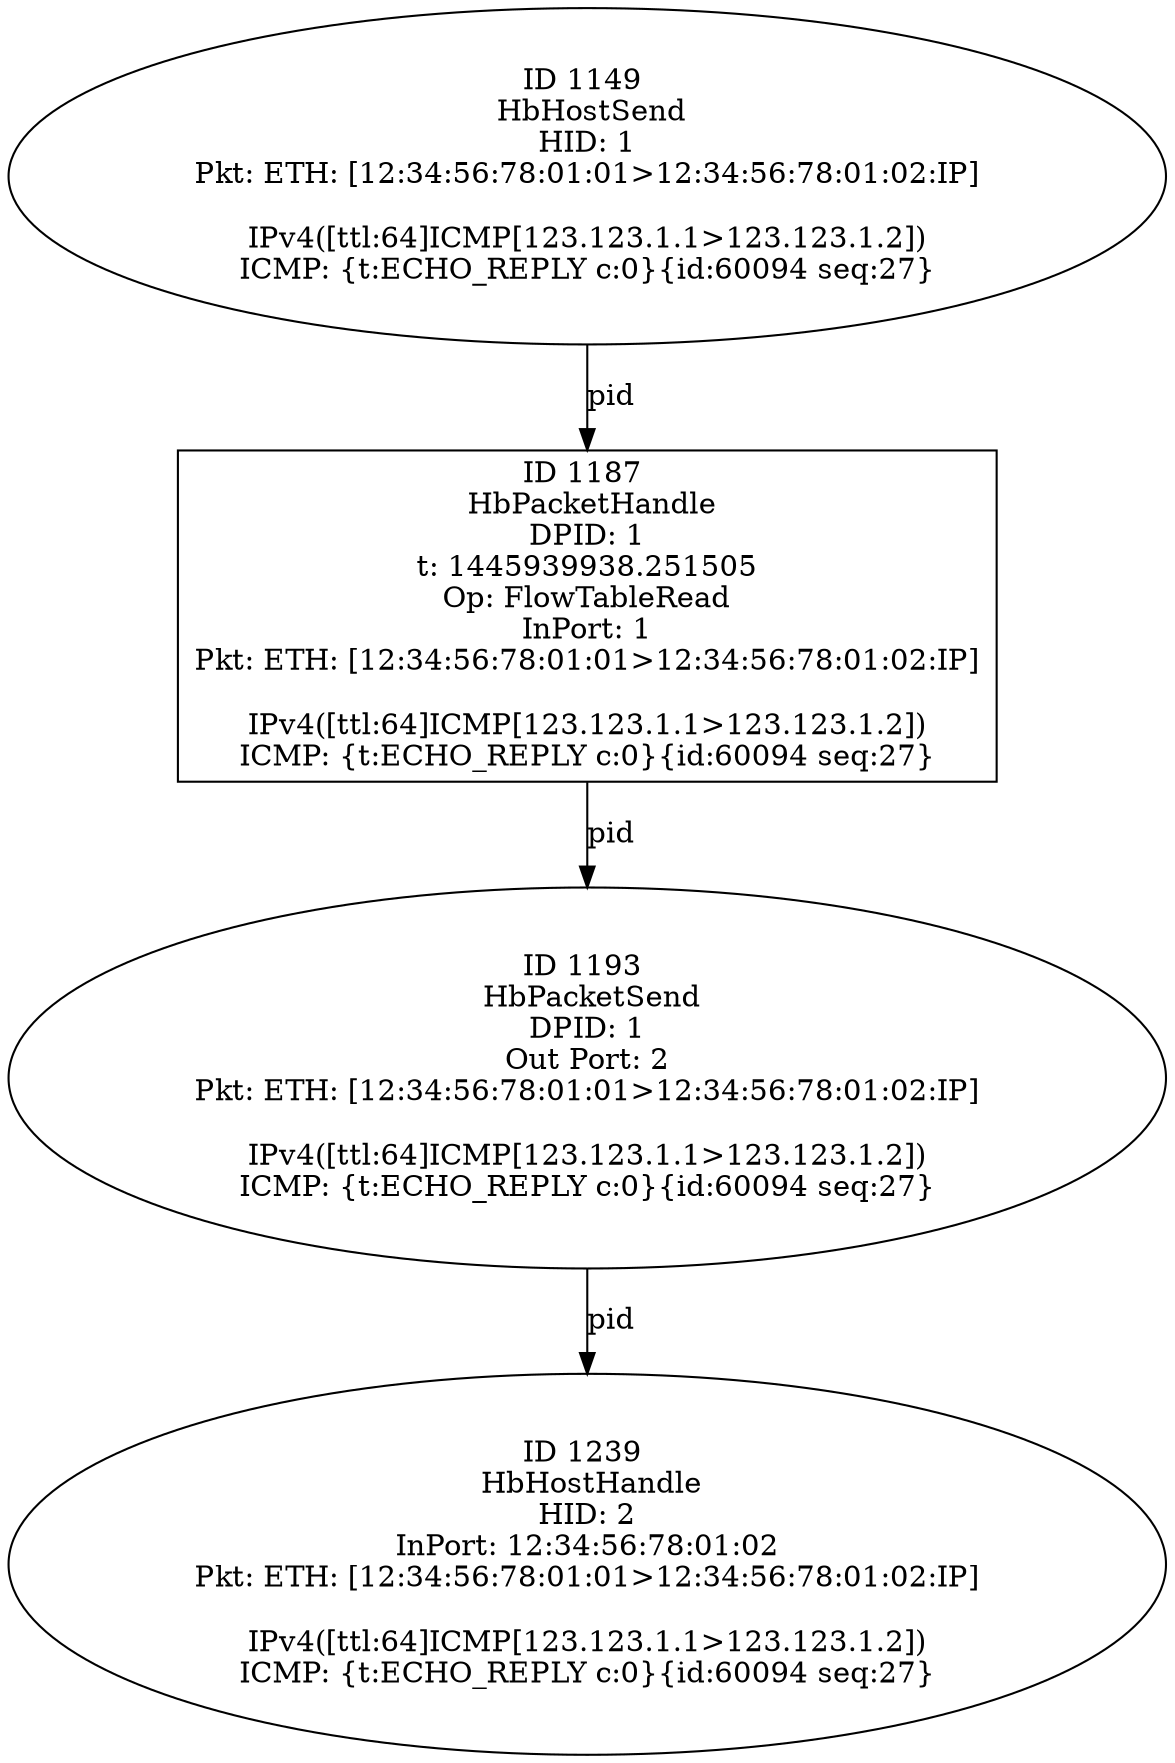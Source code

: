 strict digraph G {
1193 [shape=oval, event=<hb_events.HbPacketSend object at 0x107a6de90>, label="ID 1193 
 HbPacketSend
DPID: 1
Out Port: 2
Pkt: ETH: [12:34:56:78:01:01>12:34:56:78:01:02:IP]

IPv4([ttl:64]ICMP[123.123.1.1>123.123.1.2])
ICMP: {t:ECHO_REPLY c:0}{id:60094 seq:27}"];
1187 [shape=box, event=<hb_events.HbPacketHandle object at 0x107a77950>, label="ID 1187 
 HbPacketHandle
DPID: 1
t: 1445939938.251505
Op: FlowTableRead
InPort: 1
Pkt: ETH: [12:34:56:78:01:01>12:34:56:78:01:02:IP]

IPv4([ttl:64]ICMP[123.123.1.1>123.123.1.2])
ICMP: {t:ECHO_REPLY c:0}{id:60094 seq:27}"];
1149 [shape=oval, event=<hb_events.HbHostSend object at 0x107a5cc50>, label="ID 1149 
 HbHostSend
HID: 1
Pkt: ETH: [12:34:56:78:01:01>12:34:56:78:01:02:IP]

IPv4([ttl:64]ICMP[123.123.1.1>123.123.1.2])
ICMP: {t:ECHO_REPLY c:0}{id:60094 seq:27}"];
1239 [shape=oval, event=<hb_events.HbHostHandle object at 0x107b81110>, label="ID 1239 
 HbHostHandle
HID: 2
InPort: 12:34:56:78:01:02
Pkt: ETH: [12:34:56:78:01:01>12:34:56:78:01:02:IP]

IPv4([ttl:64]ICMP[123.123.1.1>123.123.1.2])
ICMP: {t:ECHO_REPLY c:0}{id:60094 seq:27}"];
1193 -> 1239  [rel=pid, label=pid];
1187 -> 1193  [rel=pid, label=pid];
1149 -> 1187  [rel=pid, label=pid];
}
